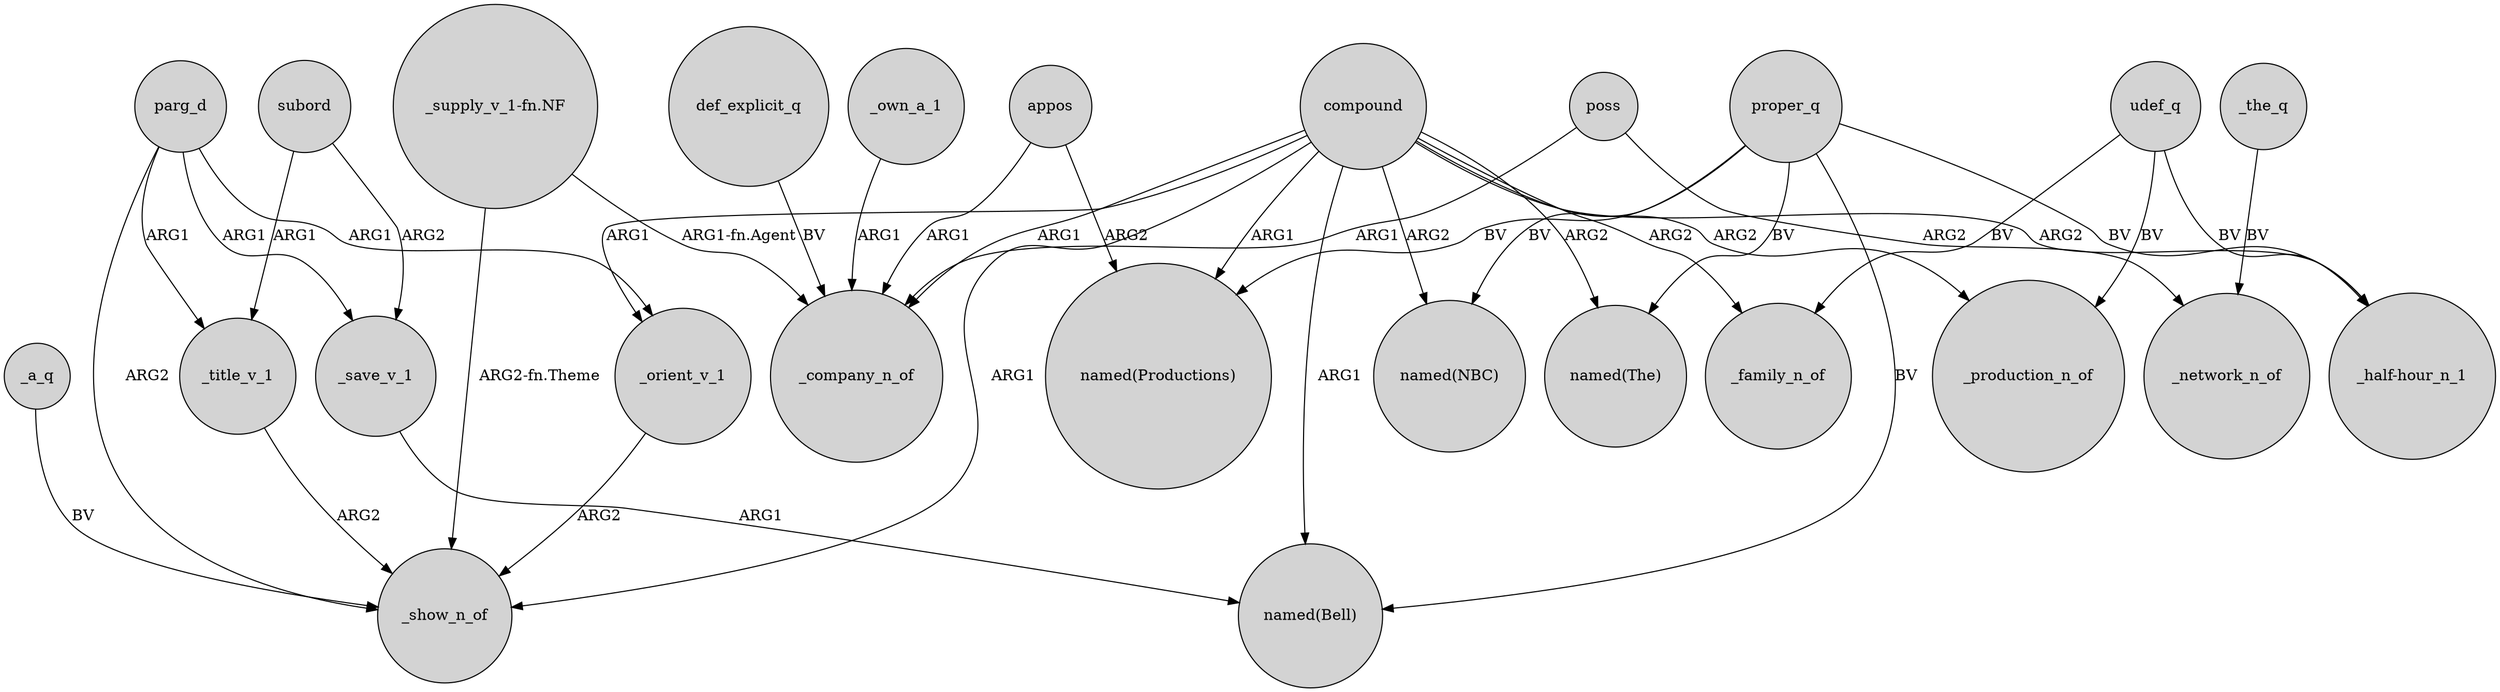 digraph {
	node [shape=circle style=filled]
	udef_q -> _production_n_of [label=BV]
	parg_d -> _title_v_1 [label=ARG1]
	compound -> "named(The)" [label=ARG2]
	compound -> "named(Bell)" [label=ARG1]
	_orient_v_1 -> _show_n_of [label=ARG2]
	udef_q -> "_half-hour_n_1" [label=BV]
	proper_q -> "named(NBC)" [label=BV]
	parg_d -> _orient_v_1 [label=ARG1]
	_own_a_1 -> _company_n_of [label=ARG1]
	compound -> _family_n_of [label=ARG2]
	poss -> _network_n_of [label=ARG2]
	compound -> _production_n_of [label=ARG2]
	proper_q -> "named(Productions)" [label=BV]
	subord -> _save_v_1 [label=ARG2]
	_a_q -> _show_n_of [label=BV]
	_save_v_1 -> "named(Bell)" [label=ARG1]
	def_explicit_q -> _company_n_of [label=BV]
	compound -> _company_n_of [label=ARG1]
	_the_q -> _network_n_of [label=BV]
	compound -> _show_n_of [label=ARG1]
	parg_d -> _show_n_of [label=ARG2]
	proper_q -> "_half-hour_n_1" [label=BV]
	compound -> "_half-hour_n_1" [label=ARG2]
	compound -> "named(NBC)" [label=ARG2]
	proper_q -> "named(The)" [label=BV]
	compound -> _orient_v_1 [label=ARG1]
	appos -> _company_n_of [label=ARG1]
	poss -> _company_n_of [label=ARG1]
	parg_d -> _save_v_1 [label=ARG1]
	appos -> "named(Productions)" [label=ARG2]
	proper_q -> "named(Bell)" [label=BV]
	"_supply_v_1-fn.NF" -> _company_n_of [label="ARG1-fn.Agent"]
	"_supply_v_1-fn.NF" -> _show_n_of [label="ARG2-fn.Theme"]
	compound -> "named(Productions)" [label=ARG1]
	udef_q -> _family_n_of [label=BV]
	_title_v_1 -> _show_n_of [label=ARG2]
	subord -> _title_v_1 [label=ARG1]
}
